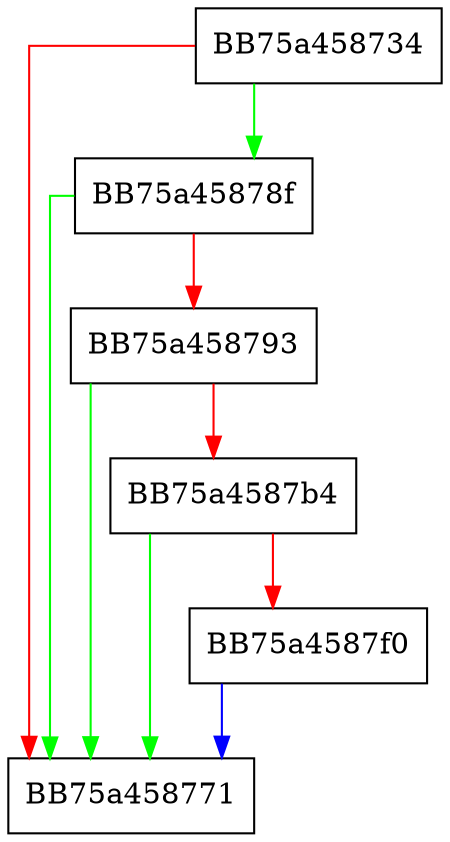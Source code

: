 digraph findCollSeqEntry {
  node [shape="box"];
  graph [splines=ortho];
  BB75a458734 -> BB75a45878f [color="green"];
  BB75a458734 -> BB75a458771 [color="red"];
  BB75a45878f -> BB75a458771 [color="green"];
  BB75a45878f -> BB75a458793 [color="red"];
  BB75a458793 -> BB75a458771 [color="green"];
  BB75a458793 -> BB75a4587b4 [color="red"];
  BB75a4587b4 -> BB75a458771 [color="green"];
  BB75a4587b4 -> BB75a4587f0 [color="red"];
  BB75a4587f0 -> BB75a458771 [color="blue"];
}
